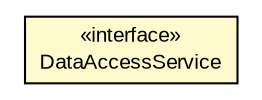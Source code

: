 #!/usr/local/bin/dot
#
# Class diagram 
# Generated by UMLGraph version R5_6-24-gf6e263 (http://www.umlgraph.org/)
#

digraph G {
	edge [fontname="arial",fontsize=10,labelfontname="arial",labelfontsize=10];
	node [fontname="arial",fontsize=10,shape=plaintext];
	nodesep=0.25;
	ranksep=0.5;
	// org.miloss.fgsms.services.interfaces.dataaccessservice.DataAccessService
	c66030 [label=<<table title="org.miloss.fgsms.services.interfaces.dataaccessservice.DataAccessService" border="0" cellborder="1" cellspacing="0" cellpadding="2" port="p" bgcolor="lemonChiffon" href="./DataAccessService.html">
		<tr><td><table border="0" cellspacing="0" cellpadding="1">
<tr><td align="center" balign="center"> &#171;interface&#187; </td></tr>
<tr><td align="center" balign="center"> DataAccessService </td></tr>
		</table></td></tr>
		</table>>, URL="./DataAccessService.html", fontname="arial", fontcolor="black", fontsize=10.0];
}

